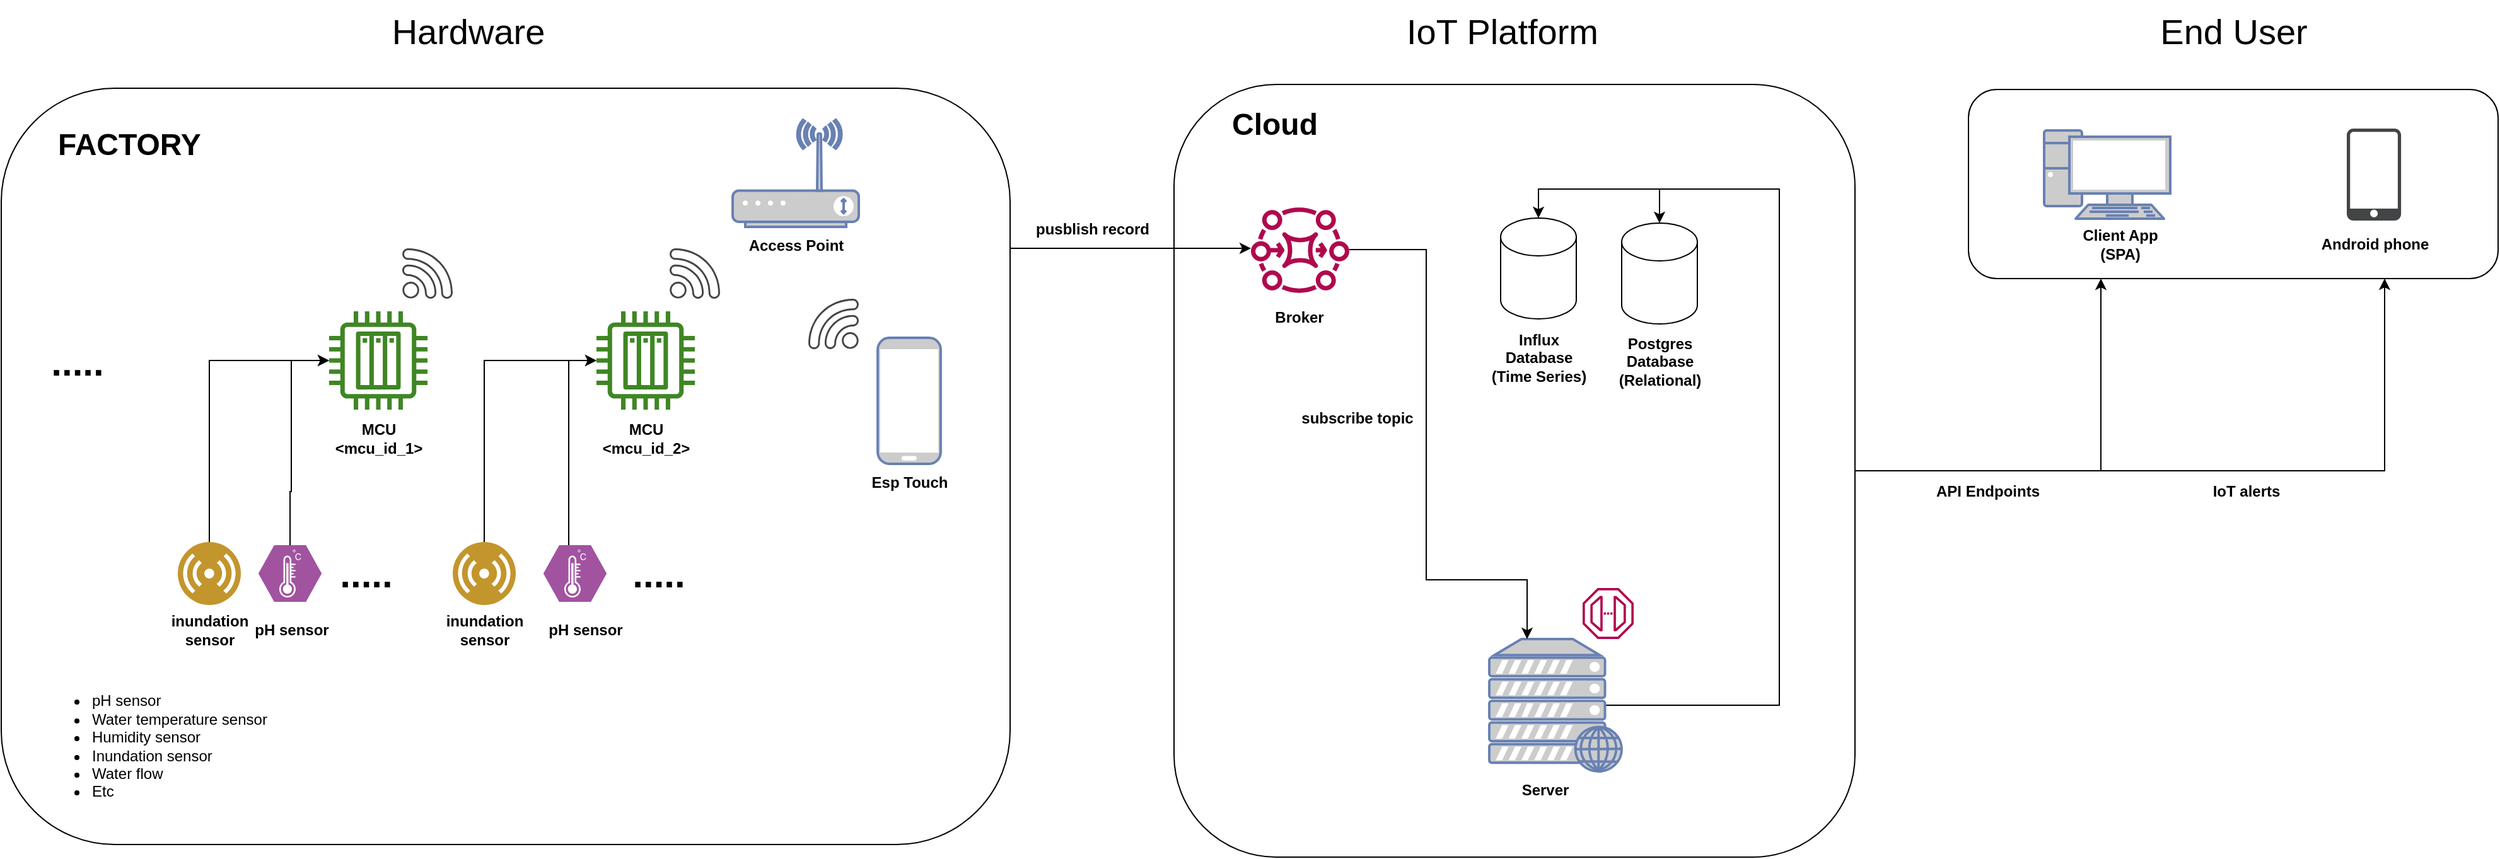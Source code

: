 <mxfile version="20.8.10" type="device"><diagram name="Página-1" id="TQwsv-QwIR_RtbSsDTsZ"><mxGraphModel dx="2442" dy="2124" grid="1" gridSize="10" guides="1" tooltips="1" connect="1" arrows="1" fold="1" page="1" pageScale="1" pageWidth="827" pageHeight="1169" math="0" shadow="0"><root><mxCell id="0"/><mxCell id="1" parent="0"/><mxCell id="EjSab90w_TXZnPjuYI0I-12" value="" style="rounded=1;whiteSpace=wrap;html=1;" vertex="1" parent="1"><mxGeometry x="1080" y="-239" width="420" height="150" as="geometry"/></mxCell><mxCell id="EjSab90w_TXZnPjuYI0I-15" style="edgeStyle=orthogonalEdgeStyle;rounded=0;orthogonalLoop=1;jettySize=auto;html=1;entryX=0.25;entryY=1;entryDx=0;entryDy=0;" edge="1" parent="1" source="7aXKiyDjWXQpWcBIzgzg-5" target="EjSab90w_TXZnPjuYI0I-12"><mxGeometry relative="1" as="geometry"/></mxCell><mxCell id="EjSab90w_TXZnPjuYI0I-19" style="edgeStyle=orthogonalEdgeStyle;rounded=0;orthogonalLoop=1;jettySize=auto;html=1;" edge="1" parent="1" source="7aXKiyDjWXQpWcBIzgzg-5" target="EjSab90w_TXZnPjuYI0I-12"><mxGeometry relative="1" as="geometry"><Array as="points"><mxPoint x="1410" y="63"/></Array></mxGeometry></mxCell><mxCell id="7aXKiyDjWXQpWcBIzgzg-5" value="" style="rounded=1;whiteSpace=wrap;html=1;" parent="1" vertex="1"><mxGeometry x="450" y="-243" width="540" height="613" as="geometry"/></mxCell><mxCell id="85otSiR7oR3CJ1Z73Ftb-13" value="" style="rounded=1;whiteSpace=wrap;html=1;" parent="1" vertex="1"><mxGeometry x="-480" y="-240" width="800" height="600" as="geometry"/></mxCell><mxCell id="85otSiR7oR3CJ1Z73Ftb-8" value="" style="sketch=0;outlineConnect=0;fontColor=#232F3E;gradientColor=none;fillColor=#3F8624;strokeColor=none;dashed=0;verticalLabelPosition=bottom;verticalAlign=top;align=center;html=1;fontSize=12;fontStyle=0;aspect=fixed;pointerEvents=1;shape=mxgraph.aws4.iot_thing_plc;" parent="1" vertex="1"><mxGeometry x="-8" y="-63" width="78" height="78" as="geometry"/></mxCell><mxCell id="85otSiR7oR3CJ1Z73Ftb-9" value="" style="sketch=0;pointerEvents=1;shadow=0;dashed=0;html=1;strokeColor=none;fillColor=#434445;aspect=fixed;labelPosition=center;verticalLabelPosition=bottom;verticalAlign=top;align=center;outlineConnect=0;shape=mxgraph.vvd.wi_fi;" parent="1" vertex="1"><mxGeometry x="50" y="-113" width="40" height="40" as="geometry"/></mxCell><mxCell id="85otSiR7oR3CJ1Z73Ftb-20" value="" style="fontColor=#0066CC;verticalAlign=top;verticalLabelPosition=bottom;labelPosition=center;align=center;html=1;outlineConnect=0;fillColor=#CCCCCC;strokeColor=#6881B3;gradientColor=none;gradientDirection=north;strokeWidth=2;shape=mxgraph.networks.pc;" parent="1" vertex="1"><mxGeometry x="1140" y="-206.5" width="100" height="70" as="geometry"/></mxCell><mxCell id="EjSab90w_TXZnPjuYI0I-10" style="edgeStyle=orthogonalEdgeStyle;rounded=0;orthogonalLoop=1;jettySize=auto;html=1;entryX=0.5;entryY=0;entryDx=0;entryDy=0;entryPerimeter=0;" edge="1" parent="1" source="85otSiR7oR3CJ1Z73Ftb-22" target="EjSab90w_TXZnPjuYI0I-7"><mxGeometry relative="1" as="geometry"><Array as="points"><mxPoint x="930" y="250"/><mxPoint x="930" y="-160"/><mxPoint x="835" y="-160"/></Array></mxGeometry></mxCell><mxCell id="EjSab90w_TXZnPjuYI0I-11" style="edgeStyle=orthogonalEdgeStyle;rounded=0;orthogonalLoop=1;jettySize=auto;html=1;entryX=0.5;entryY=0;entryDx=0;entryDy=0;entryPerimeter=0;exitX=0.88;exitY=0.5;exitDx=0;exitDy=0;exitPerimeter=0;" edge="1" parent="1" source="85otSiR7oR3CJ1Z73Ftb-22" target="EjSab90w_TXZnPjuYI0I-6"><mxGeometry relative="1" as="geometry"><Array as="points"><mxPoint x="930" y="250"/><mxPoint x="930" y="-160"/><mxPoint x="739" y="-160"/></Array></mxGeometry></mxCell><mxCell id="85otSiR7oR3CJ1Z73Ftb-22" value="" style="fontColor=#0066CC;verticalAlign=top;verticalLabelPosition=bottom;labelPosition=center;align=center;html=1;outlineConnect=0;fillColor=#CCCCCC;strokeColor=#6881B3;gradientColor=none;gradientDirection=north;strokeWidth=2;shape=mxgraph.networks.web_server;" parent="1" vertex="1"><mxGeometry x="700" y="197" width="105" height="105" as="geometry"/></mxCell><mxCell id="85otSiR7oR3CJ1Z73Ftb-33" style="edgeStyle=orthogonalEdgeStyle;rounded=0;orthogonalLoop=1;jettySize=auto;html=1;exitX=1;exitY=0.367;exitDx=0;exitDy=0;exitPerimeter=0;" parent="1" edge="1" target="CyEC8URzv1NyZ5hvIwR2-1" source="85otSiR7oR3CJ1Z73Ftb-13"><mxGeometry relative="1" as="geometry"><Array as="points"><mxPoint x="440" y="-113"/><mxPoint x="440" y="-113"/></Array><mxPoint x="320" y="150" as="sourcePoint"/><mxPoint x="510" y="150" as="targetPoint"/></mxGeometry></mxCell><mxCell id="85otSiR7oR3CJ1Z73Ftb-23" value="" style="fontColor=#0066CC;verticalAlign=top;verticalLabelPosition=bottom;labelPosition=center;align=center;html=1;outlineConnect=0;fillColor=#CCCCCC;strokeColor=#6881B3;gradientColor=none;gradientDirection=north;strokeWidth=2;shape=mxgraph.networks.wireless_modem;" parent="1" vertex="1"><mxGeometry x="100" y="-215" width="100" height="85" as="geometry"/></mxCell><mxCell id="85otSiR7oR3CJ1Z73Ftb-26" value="" style="sketch=0;outlineConnect=0;fontColor=#232F3E;gradientColor=none;fillColor=#B0084D;strokeColor=none;dashed=0;verticalLabelPosition=bottom;verticalAlign=top;align=center;html=1;fontSize=12;fontStyle=0;aspect=fixed;pointerEvents=1;shape=mxgraph.aws4.endpoint;" parent="1" vertex="1"><mxGeometry x="774" y="156.5" width="40.5" height="40.5" as="geometry"/></mxCell><mxCell id="85otSiR7oR3CJ1Z73Ftb-27" value="" style="shape=image;html=1;verticalAlign=top;verticalLabelPosition=bottom;labelBackgroundColor=#ffffff;imageAspect=0;aspect=fixed;image=https://cdn1.iconfinder.com/data/icons/ionicons-fill-vol-2/512/logo-react-128.png;fontColor=#3399FF;" parent="1" vertex="1"><mxGeometry x="1181.25" y="-199" width="37.5" height="37.5" as="geometry"/></mxCell><mxCell id="85otSiR7oR3CJ1Z73Ftb-32" value="Client App&lt;br&gt;(SPA)" style="text;html=1;align=center;verticalAlign=middle;resizable=0;points=[];autosize=1;strokeColor=none;fillColor=none;fontStyle=1" parent="1" vertex="1"><mxGeometry x="1160" y="-136.5" width="80" height="40" as="geometry"/></mxCell><mxCell id="7SV6o3mAy_ksE376En8C-1" value="&lt;h1&gt;FACTORY&lt;/h1&gt;" style="text;html=1;strokeColor=none;fillColor=none;spacing=5;spacingTop=-20;whiteSpace=wrap;overflow=hidden;rounded=0;" parent="1" vertex="1"><mxGeometry x="-440" y="-215" width="130" height="46.5" as="geometry"/></mxCell><mxCell id="7SV6o3mAy_ksE376En8C-2" value="&lt;ul&gt;&lt;li&gt;&lt;span style=&quot;background-color: initial;&quot;&gt;pH sensor&lt;/span&gt;&lt;/li&gt;&lt;li&gt;&lt;span style=&quot;background-color: initial;&quot;&gt;Water temperature sensor&lt;/span&gt;&lt;/li&gt;&lt;li&gt;&lt;span style=&quot;background-color: initial;&quot;&gt;Humidity sensor&lt;/span&gt;&lt;/li&gt;&lt;li&gt;&lt;span style=&quot;background-color: initial;&quot;&gt;Inundation sensor&lt;/span&gt;&lt;/li&gt;&lt;li&gt;&lt;span style=&quot;background-color: initial;&quot;&gt;Water flow&lt;/span&gt;&lt;/li&gt;&lt;li&gt;&lt;span style=&quot;background-color: initial;&quot;&gt;Etc&lt;/span&gt;&lt;/li&gt;&lt;/ul&gt;" style="text;html=1;strokeColor=none;fillColor=none;align=left;verticalAlign=middle;whiteSpace=wrap;rounded=0;fontStyle=0" parent="1" vertex="1"><mxGeometry x="-450" y="231" width="192" height="101" as="geometry"/></mxCell><mxCell id="CyEC8URzv1NyZ5hvIwR2-8" style="edgeStyle=orthogonalEdgeStyle;rounded=0;orthogonalLoop=1;jettySize=auto;html=1;" parent="1" source="CyEC8URzv1NyZ5hvIwR2-1" target="85otSiR7oR3CJ1Z73Ftb-22" edge="1"><mxGeometry relative="1" as="geometry"><Array as="points"><mxPoint x="650" y="-112"/><mxPoint x="650" y="150"/><mxPoint x="730" y="150"/></Array></mxGeometry></mxCell><mxCell id="CyEC8URzv1NyZ5hvIwR2-1" value="" style="sketch=0;outlineConnect=0;fontColor=#232F3E;gradientColor=none;fillColor=#B0084D;strokeColor=none;dashed=0;verticalLabelPosition=bottom;verticalAlign=top;align=center;html=1;fontSize=12;fontStyle=0;aspect=fixed;pointerEvents=1;shape=mxgraph.aws4.mq_broker;" parent="1" vertex="1"><mxGeometry x="511" y="-151" width="78" height="78" as="geometry"/></mxCell><mxCell id="CyEC8URzv1NyZ5hvIwR2-6" value="Broker" style="text;html=1;align=center;verticalAlign=middle;resizable=0;points=[];autosize=1;strokeColor=none;fillColor=none;fontStyle=1" parent="1" vertex="1"><mxGeometry x="519" y="-73" width="60" height="30" as="geometry"/></mxCell><mxCell id="YwVgcbR-qLM1vXkCnMXI-1" value="" style="fontColor=#0066CC;verticalAlign=top;verticalLabelPosition=bottom;labelPosition=center;align=center;html=1;outlineConnect=0;fillColor=#CCCCCC;strokeColor=#6881B3;gradientColor=none;gradientDirection=north;strokeWidth=2;shape=mxgraph.networks.mobile;" parent="1" vertex="1"><mxGeometry x="215" y="-42" width="50" height="100" as="geometry"/></mxCell><mxCell id="YwVgcbR-qLM1vXkCnMXI-2" value="Esp Touch" style="text;html=1;align=center;verticalAlign=middle;resizable=0;points=[];autosize=1;strokeColor=none;fillColor=none;fontStyle=1" parent="1" vertex="1"><mxGeometry x="200" y="58" width="80" height="30" as="geometry"/></mxCell><mxCell id="YwVgcbR-qLM1vXkCnMXI-5" value="" style="sketch=0;pointerEvents=1;shadow=0;dashed=0;html=1;strokeColor=none;fillColor=#434445;aspect=fixed;labelPosition=center;verticalLabelPosition=bottom;verticalAlign=top;align=center;outlineConnect=0;shape=mxgraph.vvd.wi_fi;flipH=1;" parent="1" vertex="1"><mxGeometry x="160" y="-73" width="40" height="40" as="geometry"/></mxCell><mxCell id="YwVgcbR-qLM1vXkCnMXI-7" value="subscribe topic" style="text;html=1;align=center;verticalAlign=middle;resizable=0;points=[];autosize=1;strokeColor=none;fillColor=none;fontStyle=1" parent="1" vertex="1"><mxGeometry x="540" y="7" width="110" height="30" as="geometry"/></mxCell><mxCell id="7aXKiyDjWXQpWcBIzgzg-1" value="Server" style="text;html=1;align=center;verticalAlign=middle;resizable=0;points=[];autosize=1;strokeColor=none;fillColor=none;fontStyle=1" parent="1" vertex="1"><mxGeometry x="714" y="302" width="60" height="30" as="geometry"/></mxCell><mxCell id="7aXKiyDjWXQpWcBIzgzg-3" value="Access Point" style="text;html=1;align=center;verticalAlign=middle;resizable=0;points=[];autosize=1;strokeColor=none;fillColor=none;fontStyle=1" parent="1" vertex="1"><mxGeometry x="100" y="-130" width="100" height="30" as="geometry"/></mxCell><mxCell id="7aXKiyDjWXQpWcBIzgzg-6" value="&lt;h1&gt;Cloud&amp;nbsp;&lt;/h1&gt;" style="text;html=1;strokeColor=none;fillColor=none;spacing=5;spacingTop=-20;whiteSpace=wrap;overflow=hidden;rounded=0;" parent="1" vertex="1"><mxGeometry x="490.5" y="-231" width="223.5" height="80" as="geometry"/></mxCell><mxCell id="7aXKiyDjWXQpWcBIzgzg-8" value="pusblish record" style="text;html=1;align=center;verticalAlign=middle;resizable=0;points=[];autosize=1;strokeColor=none;fillColor=none;fontStyle=1" parent="1" vertex="1"><mxGeometry x="330" y="-143" width="110" height="30" as="geometry"/></mxCell><mxCell id="7aXKiyDjWXQpWcBIzgzg-14" value="Postgres &lt;br&gt;Database&lt;br&gt;(Relational)" style="text;html=1;align=center;verticalAlign=middle;resizable=0;points=[];autosize=1;strokeColor=none;fillColor=none;fontStyle=1" parent="1" vertex="1"><mxGeometry x="790" y="-53" width="90" height="60" as="geometry"/></mxCell><mxCell id="IZ-kX8i7zr0LA7k_A0Cn-1" value="IoT Platform" style="text;html=1;align=center;verticalAlign=middle;resizable=0;points=[];autosize=1;strokeColor=none;fillColor=none;fontSize=28;" parent="1" vertex="1"><mxGeometry x="620" y="-310" width="180" height="50" as="geometry"/></mxCell><mxCell id="EjSab90w_TXZnPjuYI0I-2" value="Influx&lt;br&gt;Database&lt;br&gt;(Time Series)" style="text;html=1;align=center;verticalAlign=middle;resizable=0;points=[];autosize=1;strokeColor=none;fillColor=none;fontStyle=1" vertex="1" parent="1"><mxGeometry x="689" y="-56" width="100" height="60" as="geometry"/></mxCell><mxCell id="EjSab90w_TXZnPjuYI0I-5" value="Hardware" style="text;html=1;align=center;verticalAlign=middle;resizable=0;points=[];autosize=1;strokeColor=none;fillColor=none;fontSize=28;" vertex="1" parent="1"><mxGeometry x="-180" y="-310" width="140" height="50" as="geometry"/></mxCell><mxCell id="EjSab90w_TXZnPjuYI0I-6" value="" style="shape=cylinder3;whiteSpace=wrap;html=1;boundedLbl=1;backgroundOutline=1;size=15;fontSize=20;" vertex="1" parent="1"><mxGeometry x="709" y="-137" width="60" height="80" as="geometry"/></mxCell><mxCell id="EjSab90w_TXZnPjuYI0I-7" value="" style="shape=cylinder3;whiteSpace=wrap;html=1;boundedLbl=1;backgroundOutline=1;size=15;fontSize=20;" vertex="1" parent="1"><mxGeometry x="805" y="-133" width="60" height="80" as="geometry"/></mxCell><mxCell id="EjSab90w_TXZnPjuYI0I-13" value="End User" style="text;html=1;align=center;verticalAlign=middle;resizable=0;points=[];autosize=1;strokeColor=none;fillColor=none;fontSize=28;" vertex="1" parent="1"><mxGeometry x="1220" y="-310" width="140" height="50" as="geometry"/></mxCell><mxCell id="EjSab90w_TXZnPjuYI0I-18" value="API Endpoints" style="text;html=1;align=center;verticalAlign=middle;resizable=0;points=[];autosize=1;strokeColor=none;fillColor=none;fontStyle=1" vertex="1" parent="1"><mxGeometry x="1040" y="65" width="110" height="30" as="geometry"/></mxCell><mxCell id="EjSab90w_TXZnPjuYI0I-21" value="IoT alerts" style="text;html=1;align=center;verticalAlign=middle;resizable=0;points=[];autosize=1;strokeColor=none;fillColor=none;fontStyle=1" vertex="1" parent="1"><mxGeometry x="1260" y="65" width="80" height="30" as="geometry"/></mxCell><mxCell id="EjSab90w_TXZnPjuYI0I-24" value="" style="sketch=0;outlineConnect=0;fontColor=#232F3E;gradientColor=none;fillColor=#3F8624;strokeColor=none;dashed=0;verticalLabelPosition=bottom;verticalAlign=top;align=center;html=1;fontSize=12;fontStyle=0;aspect=fixed;pointerEvents=1;shape=mxgraph.aws4.iot_thing_plc;" vertex="1" parent="1"><mxGeometry x="-220" y="-63" width="78" height="78" as="geometry"/></mxCell><mxCell id="EjSab90w_TXZnPjuYI0I-25" value="MCU&lt;br&gt;&amp;lt;mcu_id_1&amp;gt;" style="text;html=1;align=center;verticalAlign=middle;resizable=0;points=[];autosize=1;strokeColor=none;fillColor=none;fontStyle=1" vertex="1" parent="1"><mxGeometry x="-226" y="18" width="90" height="40" as="geometry"/></mxCell><mxCell id="EjSab90w_TXZnPjuYI0I-26" value="" style="sketch=0;pointerEvents=1;shadow=0;dashed=0;html=1;strokeColor=none;fillColor=#434445;aspect=fixed;labelPosition=center;verticalLabelPosition=bottom;verticalAlign=top;align=center;outlineConnect=0;shape=mxgraph.vvd.wi_fi;" vertex="1" parent="1"><mxGeometry x="-162" y="-113" width="40" height="40" as="geometry"/></mxCell><mxCell id="EjSab90w_TXZnPjuYI0I-27" value="MCU&lt;br&gt;&amp;lt;mcu_id_2&amp;gt;" style="text;html=1;align=center;verticalAlign=middle;resizable=0;points=[];autosize=1;strokeColor=none;fillColor=none;fontStyle=1" vertex="1" parent="1"><mxGeometry x="-14" y="18" width="90" height="40" as="geometry"/></mxCell><mxCell id="EjSab90w_TXZnPjuYI0I-30" style="edgeStyle=orthogonalEdgeStyle;rounded=0;orthogonalLoop=1;jettySize=auto;html=1;exitX=0.5;exitY=0;exitDx=0;exitDy=0;exitPerimeter=0;" edge="1" parent="1" source="EjSab90w_TXZnPjuYI0I-28" target="EjSab90w_TXZnPjuYI0I-24"><mxGeometry relative="1" as="geometry"><Array as="points"><mxPoint x="-251" y="80"/><mxPoint x="-250" y="80"/><mxPoint x="-250" y="-24"/></Array></mxGeometry></mxCell><mxCell id="EjSab90w_TXZnPjuYI0I-28" value="" style="verticalLabelPosition=bottom;sketch=0;html=1;fillColor=#A153A0;strokeColor=#ffffff;verticalAlign=top;align=center;points=[[0,0.5,0],[0.125,0.25,0],[0.25,0,0],[0.5,0,0],[0.75,0,0],[0.875,0.25,0],[1,0.5,0],[0.875,0.75,0],[0.75,1,0],[0.5,1,0],[0.125,0.75,0]];pointerEvents=1;shape=mxgraph.cisco_safe.compositeIcon;bgIcon=mxgraph.cisco_safe.design.blank_device;resIcon=mxgraph.cisco_safe.design.sensor;" vertex="1" parent="1"><mxGeometry x="-276" y="122.5" width="50" height="45" as="geometry"/></mxCell><mxCell id="EjSab90w_TXZnPjuYI0I-33" style="edgeStyle=orthogonalEdgeStyle;rounded=0;orthogonalLoop=1;jettySize=auto;html=1;" edge="1" parent="1" source="EjSab90w_TXZnPjuYI0I-31" target="85otSiR7oR3CJ1Z73Ftb-8"><mxGeometry relative="1" as="geometry"><Array as="points"><mxPoint x="-30" y="144"/><mxPoint x="-30" y="-24"/></Array></mxGeometry></mxCell><mxCell id="EjSab90w_TXZnPjuYI0I-31" value="" style="verticalLabelPosition=bottom;sketch=0;html=1;fillColor=#A153A0;strokeColor=#ffffff;verticalAlign=top;align=center;points=[[0,0.5,0],[0.125,0.25,0],[0.25,0,0],[0.5,0,0],[0.75,0,0],[0.875,0.25,0],[1,0.5,0],[0.875,0.75,0],[0.75,1,0],[0.5,1,0],[0.125,0.75,0]];pointerEvents=1;shape=mxgraph.cisco_safe.compositeIcon;bgIcon=mxgraph.cisco_safe.design.blank_device;resIcon=mxgraph.cisco_safe.design.sensor;" vertex="1" parent="1"><mxGeometry x="-50" y="122.5" width="50" height="45" as="geometry"/></mxCell><mxCell id="EjSab90w_TXZnPjuYI0I-35" style="edgeStyle=orthogonalEdgeStyle;rounded=0;orthogonalLoop=1;jettySize=auto;html=1;" edge="1" parent="1" source="EjSab90w_TXZnPjuYI0I-34" target="EjSab90w_TXZnPjuYI0I-24"><mxGeometry relative="1" as="geometry"><Array as="points"><mxPoint x="-315" y="-24"/></Array></mxGeometry></mxCell><mxCell id="EjSab90w_TXZnPjuYI0I-34" value="" style="aspect=fixed;perimeter=ellipsePerimeter;html=1;align=center;shadow=0;dashed=0;fontColor=#4277BB;labelBackgroundColor=#ffffff;fontSize=12;spacingTop=3;image;image=img/lib/ibm/users/sensor.svg;" vertex="1" parent="1"><mxGeometry x="-340" y="120" width="50" height="50" as="geometry"/></mxCell><mxCell id="EjSab90w_TXZnPjuYI0I-38" value="" style="aspect=fixed;perimeter=ellipsePerimeter;html=1;align=center;shadow=0;dashed=0;fontColor=#4277BB;labelBackgroundColor=#ffffff;fontSize=12;spacingTop=3;image;image=img/lib/ibm/users/sensor.svg;" vertex="1" parent="1"><mxGeometry x="-122" y="120" width="50" height="50" as="geometry"/></mxCell><mxCell id="EjSab90w_TXZnPjuYI0I-39" style="edgeStyle=orthogonalEdgeStyle;rounded=0;orthogonalLoop=1;jettySize=auto;html=1;" edge="1" source="EjSab90w_TXZnPjuYI0I-38" parent="1" target="85otSiR7oR3CJ1Z73Ftb-8"><mxGeometry relative="1" as="geometry"><mxPoint x="-2" y="-24" as="targetPoint"/><Array as="points"><mxPoint x="-97" y="-24"/></Array></mxGeometry></mxCell><mxCell id="EjSab90w_TXZnPjuYI0I-40" value="&lt;font style=&quot;font-size: 30px;&quot;&gt;.....&lt;/font&gt;" style="text;html=1;align=center;verticalAlign=middle;resizable=0;points=[];autosize=1;strokeColor=none;fillColor=none;fontStyle=1" vertex="1" parent="1"><mxGeometry x="-455" y="-48" width="70" height="50" as="geometry"/></mxCell><mxCell id="EjSab90w_TXZnPjuYI0I-41" value="pH sensor" style="text;html=1;align=center;verticalAlign=middle;resizable=0;points=[];autosize=1;strokeColor=none;fillColor=none;fontStyle=1" vertex="1" parent="1"><mxGeometry x="-290" y="175" width="80" height="30" as="geometry"/></mxCell><mxCell id="EjSab90w_TXZnPjuYI0I-42" value="inundation&lt;br&gt;sensor" style="text;html=1;align=center;verticalAlign=middle;resizable=0;points=[];autosize=1;strokeColor=none;fillColor=none;fontStyle=1" vertex="1" parent="1"><mxGeometry x="-355" y="170" width="80" height="40" as="geometry"/></mxCell><mxCell id="EjSab90w_TXZnPjuYI0I-43" value="pH sensor" style="text;html=1;align=center;verticalAlign=middle;resizable=0;points=[];autosize=1;strokeColor=none;fillColor=none;fontStyle=1" vertex="1" parent="1"><mxGeometry x="-57" y="175" width="80" height="30" as="geometry"/></mxCell><mxCell id="EjSab90w_TXZnPjuYI0I-44" value="inundation&lt;br&gt;sensor" style="text;html=1;align=center;verticalAlign=middle;resizable=0;points=[];autosize=1;strokeColor=none;fillColor=none;fontStyle=1" vertex="1" parent="1"><mxGeometry x="-137" y="170" width="80" height="40" as="geometry"/></mxCell><mxCell id="EjSab90w_TXZnPjuYI0I-45" value="&lt;font style=&quot;font-size: 30px;&quot;&gt;.....&lt;/font&gt;" style="text;html=1;align=center;verticalAlign=middle;resizable=0;points=[];autosize=1;strokeColor=none;fillColor=none;fontStyle=1" vertex="1" parent="1"><mxGeometry x="6" y="120" width="70" height="50" as="geometry"/></mxCell><mxCell id="EjSab90w_TXZnPjuYI0I-46" value="&lt;font style=&quot;font-size: 30px;&quot;&gt;.....&lt;/font&gt;" style="text;html=1;align=center;verticalAlign=middle;resizable=0;points=[];autosize=1;strokeColor=none;fillColor=none;fontStyle=1" vertex="1" parent="1"><mxGeometry x="-226" y="120" width="70" height="50" as="geometry"/></mxCell><mxCell id="EjSab90w_TXZnPjuYI0I-56" value="" style="sketch=0;pointerEvents=1;shadow=0;dashed=0;html=1;strokeColor=none;fillColor=#434445;aspect=fixed;labelPosition=center;verticalLabelPosition=bottom;verticalAlign=top;align=center;outlineConnect=0;shape=mxgraph.vvd.phone;fontSize=30;" vertex="1" parent="1"><mxGeometry x="1380" y="-208" width="43.07" height="73" as="geometry"/></mxCell><mxCell id="EjSab90w_TXZnPjuYI0I-57" value="Android phone" style="text;html=1;align=center;verticalAlign=middle;resizable=0;points=[];autosize=1;strokeColor=none;fillColor=none;fontStyle=1" vertex="1" parent="1"><mxGeometry x="1346.54" y="-131.5" width="110" height="30" as="geometry"/></mxCell></root></mxGraphModel></diagram></mxfile>